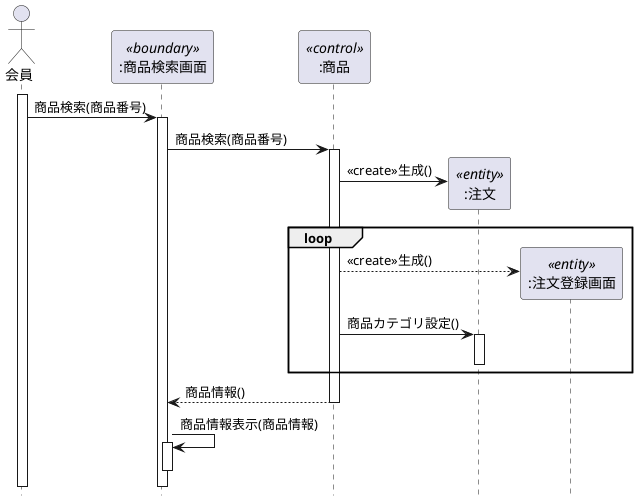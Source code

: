 @startuml
hide footbox
actor 会員 as a
participant ":商品検索画面" as b <<boundary>>
participant ":商品" as c <<control>>
participant ":注文" as d <<entity>>
participant ":注文登録画面" as e <<entity>>


activate a
a->b:商品検索(商品番号)
activate b
b->c:商品検索(商品番号)
activate c
create d
c->d:<<create>>生成()
loop 
create e
c-->e:<<create>>生成()
c->d:商品カテゴリ設定()
activate d
deactivate d
end loop
c-->b:商品情報()
deactivate c
b->b:商品情報表示(商品情報)
activate b
deactivate b

@enduml